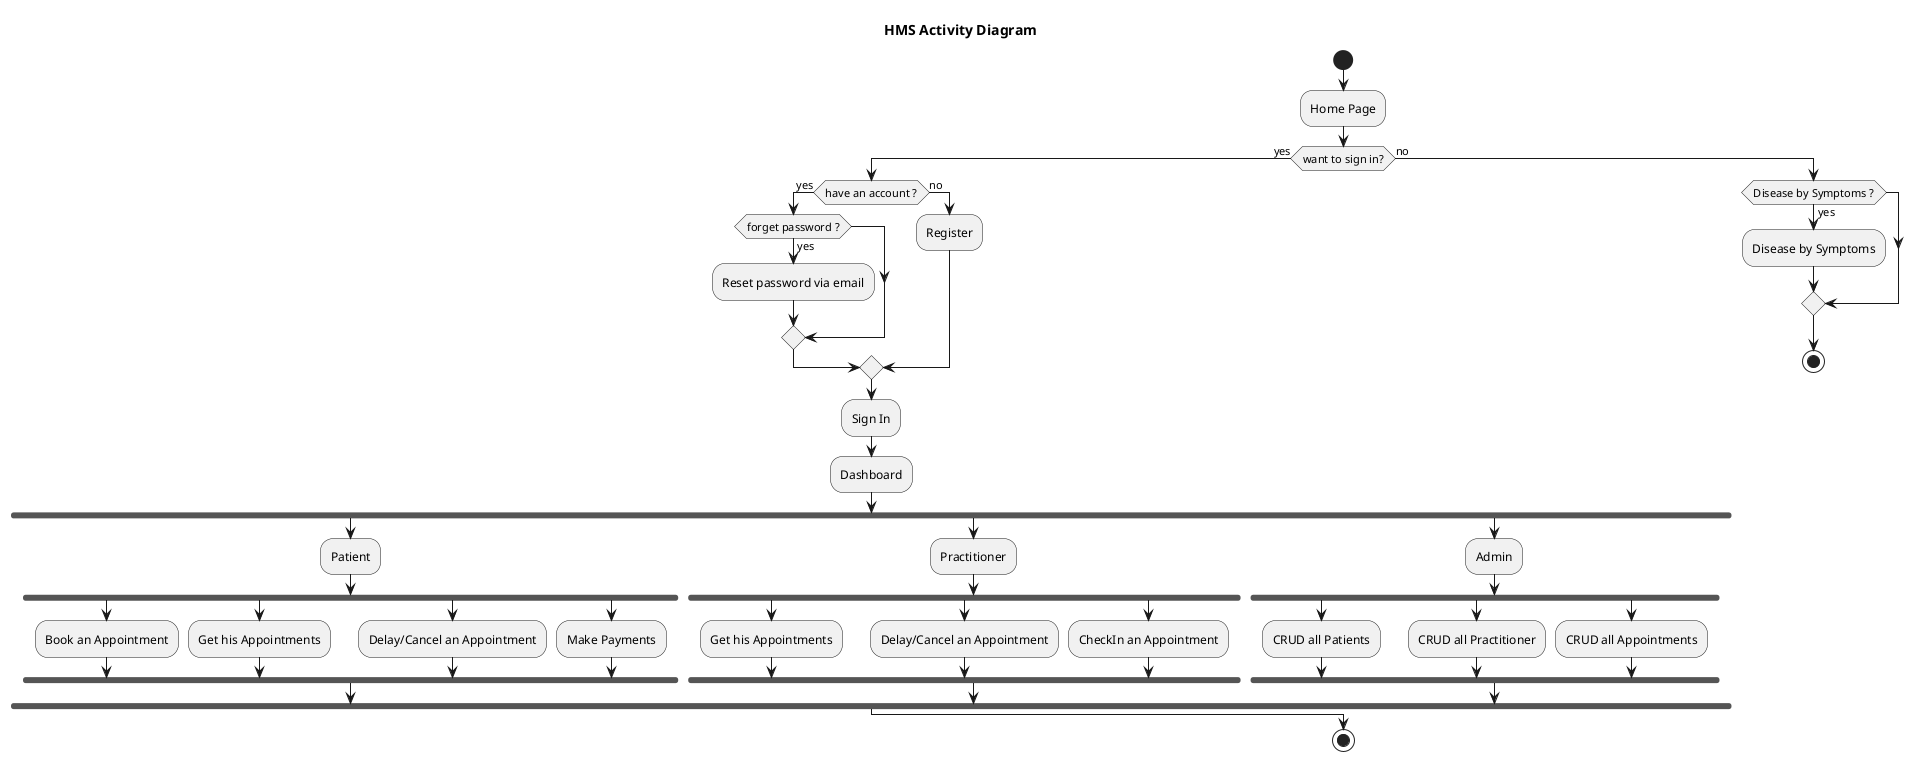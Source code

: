 @startuml
title HMS Activity Diagram
start
:Home Page;
if (want to sign in?) then (yes)
    if (have an account ?) then (yes)
        if (forget password ?) then (yes)
            :Reset password via email;
        endif
    else (no)
        :Register;
    endif
    :Sign In;
    :Dashboard;
    fork
        :Patient;
            fork
                :Book an Appointment;
            fork again
                :Get his Appointments;
            fork again
                :Delay/Cancel an Appointment;
            fork again
                :Make Payments;
            end fork
    fork again
        :Practitioner;
            fork
                :Get his Appointments;
            fork again
                :Delay/Cancel an Appointment;
            fork again
                :CheckIn an Appointment;
            end fork
    fork again
        :Admin;
            fork
                :CRUD all Patients;
            fork again
                :CRUD all Practitioner;
            fork again
                :CRUD all Appointments;
            end fork
    end fork
else (no)
    if (Disease by Symptoms ?) then (yes)
        :Disease by Symptoms;
    endif
    stop
endif
stop
@enduml